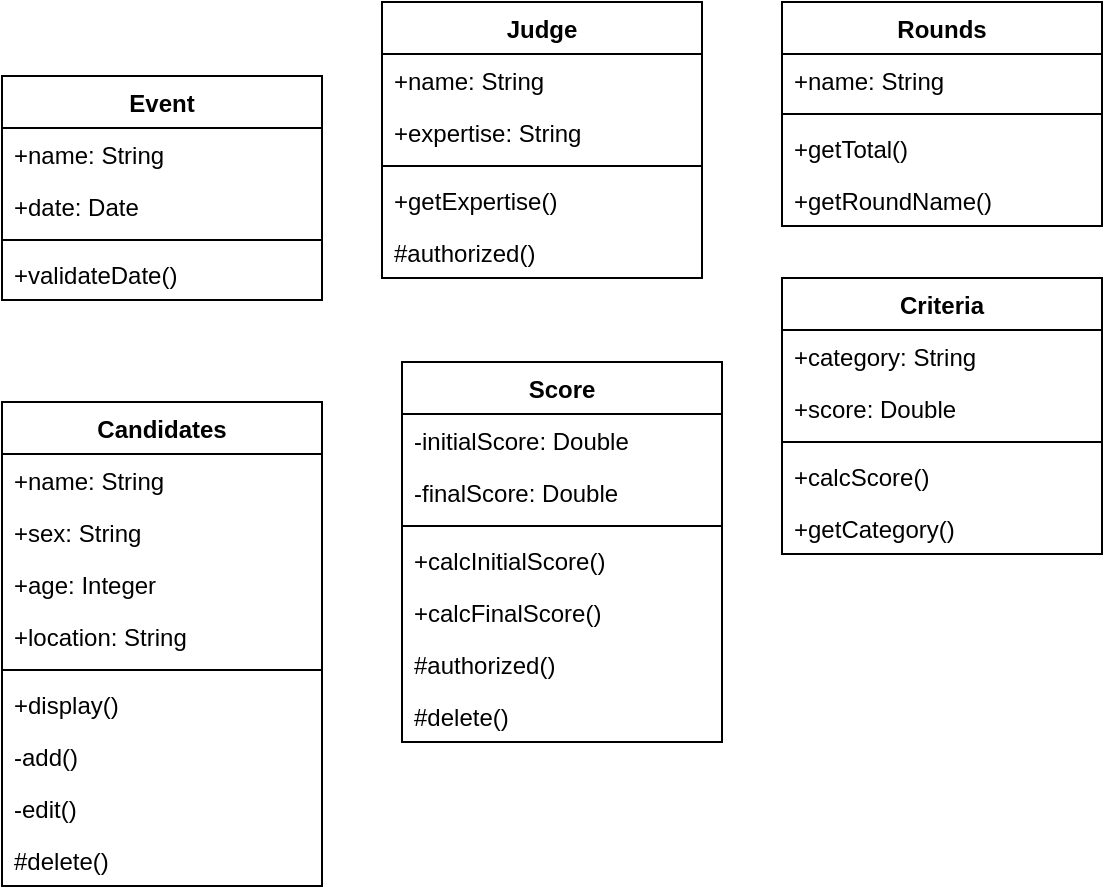<mxfile version="21.7.5" type="github">
  <diagram id="C5RBs43oDa-KdzZeNtuy" name="Page-1">
    <mxGraphModel dx="621" dy="525" grid="1" gridSize="10" guides="1" tooltips="1" connect="1" arrows="1" fold="1" page="1" pageScale="1" pageWidth="827" pageHeight="1169" math="0" shadow="0">
      <root>
        <mxCell id="WIyWlLk6GJQsqaUBKTNV-0" />
        <mxCell id="WIyWlLk6GJQsqaUBKTNV-1" parent="WIyWlLk6GJQsqaUBKTNV-0" />
        <mxCell id="4XFe6pfDzy5YcLh7HWTz-14" value="Criteria" style="swimlane;fontStyle=1;align=center;verticalAlign=top;childLayout=stackLayout;horizontal=1;startSize=26;horizontalStack=0;resizeParent=1;resizeParentMax=0;resizeLast=0;collapsible=1;marginBottom=0;whiteSpace=wrap;html=1;" vertex="1" parent="WIyWlLk6GJQsqaUBKTNV-1">
          <mxGeometry x="510" y="188" width="160" height="138" as="geometry" />
        </mxCell>
        <mxCell id="4XFe6pfDzy5YcLh7HWTz-15" value="+category: String" style="text;strokeColor=none;fillColor=none;align=left;verticalAlign=top;spacingLeft=4;spacingRight=4;overflow=hidden;rotatable=0;points=[[0,0.5],[1,0.5]];portConstraint=eastwest;whiteSpace=wrap;html=1;" vertex="1" parent="4XFe6pfDzy5YcLh7HWTz-14">
          <mxGeometry y="26" width="160" height="26" as="geometry" />
        </mxCell>
        <mxCell id="4XFe6pfDzy5YcLh7HWTz-50" value="+score: Double" style="text;strokeColor=none;fillColor=none;align=left;verticalAlign=top;spacingLeft=4;spacingRight=4;overflow=hidden;rotatable=0;points=[[0,0.5],[1,0.5]];portConstraint=eastwest;whiteSpace=wrap;html=1;" vertex="1" parent="4XFe6pfDzy5YcLh7HWTz-14">
          <mxGeometry y="52" width="160" height="26" as="geometry" />
        </mxCell>
        <mxCell id="4XFe6pfDzy5YcLh7HWTz-16" value="" style="line;strokeWidth=1;fillColor=none;align=left;verticalAlign=middle;spacingTop=-1;spacingLeft=3;spacingRight=3;rotatable=0;labelPosition=right;points=[];portConstraint=eastwest;strokeColor=inherit;" vertex="1" parent="4XFe6pfDzy5YcLh7HWTz-14">
          <mxGeometry y="78" width="160" height="8" as="geometry" />
        </mxCell>
        <mxCell id="4XFe6pfDzy5YcLh7HWTz-18" value="+calcScore()" style="text;align=left;verticalAlign=top;spacingLeft=4;spacingRight=4;overflow=hidden;rotatable=0;points=[[0,0.5],[1,0.5]];portConstraint=eastwest;" vertex="1" parent="4XFe6pfDzy5YcLh7HWTz-14">
          <mxGeometry y="86" width="160" height="26" as="geometry" />
        </mxCell>
        <mxCell id="4XFe6pfDzy5YcLh7HWTz-51" value="+getCategory()" style="text;strokeColor=none;fillColor=none;align=left;verticalAlign=top;spacingLeft=4;spacingRight=4;overflow=hidden;rotatable=0;points=[[0,0.5],[1,0.5]];portConstraint=eastwest;whiteSpace=wrap;html=1;" vertex="1" parent="4XFe6pfDzy5YcLh7HWTz-14">
          <mxGeometry y="112" width="160" height="26" as="geometry" />
        </mxCell>
        <mxCell id="4XFe6pfDzy5YcLh7HWTz-19" value="Candidates" style="swimlane;fontStyle=1;align=center;verticalAlign=top;childLayout=stackLayout;horizontal=1;startSize=26;horizontalStack=0;resizeParent=1;resizeParentMax=0;resizeLast=0;collapsible=1;marginBottom=0;whiteSpace=wrap;html=1;" vertex="1" parent="WIyWlLk6GJQsqaUBKTNV-1">
          <mxGeometry x="120" y="250" width="160" height="242" as="geometry" />
        </mxCell>
        <mxCell id="zkfFHV4jXpPFQw0GAbJ--7" value="+name: String" style="text;align=left;verticalAlign=top;spacingLeft=4;spacingRight=4;overflow=hidden;rotatable=0;points=[[0,0.5],[1,0.5]];portConstraint=eastwest;" parent="4XFe6pfDzy5YcLh7HWTz-19" vertex="1">
          <mxGeometry y="26" width="160" height="26" as="geometry" />
        </mxCell>
        <mxCell id="4XFe6pfDzy5YcLh7HWTz-9" value="+sex: String" style="text;strokeColor=none;fillColor=none;align=left;verticalAlign=top;spacingLeft=4;spacingRight=4;overflow=hidden;rotatable=0;points=[[0,0.5],[1,0.5]];portConstraint=eastwest;whiteSpace=wrap;html=1;" vertex="1" parent="4XFe6pfDzy5YcLh7HWTz-19">
          <mxGeometry y="52" width="160" height="26" as="geometry" />
        </mxCell>
        <mxCell id="4XFe6pfDzy5YcLh7HWTz-44" value="+age: Integer" style="text;strokeColor=none;fillColor=none;align=left;verticalAlign=top;spacingLeft=4;spacingRight=4;overflow=hidden;rotatable=0;points=[[0,0.5],[1,0.5]];portConstraint=eastwest;whiteSpace=wrap;html=1;" vertex="1" parent="4XFe6pfDzy5YcLh7HWTz-19">
          <mxGeometry y="78" width="160" height="26" as="geometry" />
        </mxCell>
        <mxCell id="zkfFHV4jXpPFQw0GAbJ--8" value="+location: String" style="text;align=left;verticalAlign=top;spacingLeft=4;spacingRight=4;overflow=hidden;rotatable=0;points=[[0,0.5],[1,0.5]];portConstraint=eastwest;rounded=0;shadow=0;html=0;" parent="4XFe6pfDzy5YcLh7HWTz-19" vertex="1">
          <mxGeometry y="104" width="160" height="26" as="geometry" />
        </mxCell>
        <mxCell id="4XFe6pfDzy5YcLh7HWTz-21" value="" style="line;strokeWidth=1;fillColor=none;align=left;verticalAlign=middle;spacingTop=-1;spacingLeft=3;spacingRight=3;rotatable=0;labelPosition=right;points=[];portConstraint=eastwest;strokeColor=inherit;" vertex="1" parent="4XFe6pfDzy5YcLh7HWTz-19">
          <mxGeometry y="130" width="160" height="8" as="geometry" />
        </mxCell>
        <mxCell id="zkfFHV4jXpPFQw0GAbJ--11" value="+display()" style="text;align=left;verticalAlign=top;spacingLeft=4;spacingRight=4;overflow=hidden;rotatable=0;points=[[0,0.5],[1,0.5]];portConstraint=eastwest;" parent="4XFe6pfDzy5YcLh7HWTz-19" vertex="1">
          <mxGeometry y="138" width="160" height="26" as="geometry" />
        </mxCell>
        <mxCell id="4XFe6pfDzy5YcLh7HWTz-11" value="-add()" style="text;strokeColor=none;fillColor=none;align=left;verticalAlign=top;spacingLeft=4;spacingRight=4;overflow=hidden;rotatable=0;points=[[0,0.5],[1,0.5]];portConstraint=eastwest;whiteSpace=wrap;html=1;" vertex="1" parent="4XFe6pfDzy5YcLh7HWTz-19">
          <mxGeometry y="164" width="160" height="26" as="geometry" />
        </mxCell>
        <mxCell id="4XFe6pfDzy5YcLh7HWTz-12" value="-edit()" style="text;strokeColor=none;fillColor=none;align=left;verticalAlign=top;spacingLeft=4;spacingRight=4;overflow=hidden;rotatable=0;points=[[0,0.5],[1,0.5]];portConstraint=eastwest;whiteSpace=wrap;html=1;" vertex="1" parent="4XFe6pfDzy5YcLh7HWTz-19">
          <mxGeometry y="190" width="160" height="26" as="geometry" />
        </mxCell>
        <mxCell id="4XFe6pfDzy5YcLh7HWTz-13" value="#delete()" style="text;strokeColor=none;fillColor=none;align=left;verticalAlign=top;spacingLeft=4;spacingRight=4;overflow=hidden;rotatable=0;points=[[0,0.5],[1,0.5]];portConstraint=eastwest;whiteSpace=wrap;html=1;" vertex="1" parent="4XFe6pfDzy5YcLh7HWTz-19">
          <mxGeometry y="216" width="160" height="26" as="geometry" />
        </mxCell>
        <mxCell id="4XFe6pfDzy5YcLh7HWTz-23" value="Score" style="swimlane;fontStyle=1;align=center;verticalAlign=top;childLayout=stackLayout;horizontal=1;startSize=26;horizontalStack=0;resizeParent=1;resizeParentMax=0;resizeLast=0;collapsible=1;marginBottom=0;whiteSpace=wrap;html=1;" vertex="1" parent="WIyWlLk6GJQsqaUBKTNV-1">
          <mxGeometry x="320" y="230" width="160" height="190" as="geometry" />
        </mxCell>
        <mxCell id="4XFe6pfDzy5YcLh7HWTz-46" value="-initialScore: Double" style="text;strokeColor=none;fillColor=none;align=left;verticalAlign=top;spacingLeft=4;spacingRight=4;overflow=hidden;rotatable=0;points=[[0,0.5],[1,0.5]];portConstraint=eastwest;whiteSpace=wrap;html=1;" vertex="1" parent="4XFe6pfDzy5YcLh7HWTz-23">
          <mxGeometry y="26" width="160" height="26" as="geometry" />
        </mxCell>
        <mxCell id="4XFe6pfDzy5YcLh7HWTz-6" value="-finalScore: Double" style="text;strokeColor=none;fillColor=none;align=left;verticalAlign=top;spacingLeft=4;spacingRight=4;overflow=hidden;rotatable=0;points=[[0,0.5],[1,0.5]];portConstraint=eastwest;whiteSpace=wrap;html=1;" vertex="1" parent="4XFe6pfDzy5YcLh7HWTz-23">
          <mxGeometry y="52" width="160" height="26" as="geometry" />
        </mxCell>
        <mxCell id="4XFe6pfDzy5YcLh7HWTz-25" value="" style="line;strokeWidth=1;fillColor=none;align=left;verticalAlign=middle;spacingTop=-1;spacingLeft=3;spacingRight=3;rotatable=0;labelPosition=right;points=[];portConstraint=eastwest;strokeColor=inherit;" vertex="1" parent="4XFe6pfDzy5YcLh7HWTz-23">
          <mxGeometry y="78" width="160" height="8" as="geometry" />
        </mxCell>
        <mxCell id="4XFe6pfDzy5YcLh7HWTz-29" value="+calcInitialScore()" style="text;align=left;verticalAlign=top;spacingLeft=4;spacingRight=4;overflow=hidden;rotatable=0;points=[[0,0.5],[1,0.5]];portConstraint=eastwest;" vertex="1" parent="4XFe6pfDzy5YcLh7HWTz-23">
          <mxGeometry y="86" width="160" height="26" as="geometry" />
        </mxCell>
        <mxCell id="4XFe6pfDzy5YcLh7HWTz-47" value="+calcFinalScore()" style="text;strokeColor=none;fillColor=none;align=left;verticalAlign=top;spacingLeft=4;spacingRight=4;overflow=hidden;rotatable=0;points=[[0,0.5],[1,0.5]];portConstraint=eastwest;whiteSpace=wrap;html=1;" vertex="1" parent="4XFe6pfDzy5YcLh7HWTz-23">
          <mxGeometry y="112" width="160" height="26" as="geometry" />
        </mxCell>
        <mxCell id="4XFe6pfDzy5YcLh7HWTz-45" value="#authorized()" style="text;strokeColor=none;fillColor=none;align=left;verticalAlign=top;spacingLeft=4;spacingRight=4;overflow=hidden;rotatable=0;points=[[0,0.5],[1,0.5]];portConstraint=eastwest;whiteSpace=wrap;html=1;" vertex="1" parent="4XFe6pfDzy5YcLh7HWTz-23">
          <mxGeometry y="138" width="160" height="26" as="geometry" />
        </mxCell>
        <mxCell id="4XFe6pfDzy5YcLh7HWTz-30" value="#delete()" style="text;strokeColor=none;fillColor=none;align=left;verticalAlign=top;spacingLeft=4;spacingRight=4;overflow=hidden;rotatable=0;points=[[0,0.5],[1,0.5]];portConstraint=eastwest;whiteSpace=wrap;html=1;" vertex="1" parent="4XFe6pfDzy5YcLh7HWTz-23">
          <mxGeometry y="164" width="160" height="26" as="geometry" />
        </mxCell>
        <mxCell id="4XFe6pfDzy5YcLh7HWTz-31" value="Event" style="swimlane;fontStyle=1;align=center;verticalAlign=top;childLayout=stackLayout;horizontal=1;startSize=26;horizontalStack=0;resizeParent=1;resizeParentMax=0;resizeLast=0;collapsible=1;marginBottom=0;whiteSpace=wrap;html=1;" vertex="1" parent="WIyWlLk6GJQsqaUBKTNV-1">
          <mxGeometry x="120" y="87" width="160" height="112" as="geometry" />
        </mxCell>
        <mxCell id="zkfFHV4jXpPFQw0GAbJ--1" value="+name: String" style="text;align=left;verticalAlign=top;spacingLeft=4;spacingRight=4;overflow=hidden;rotatable=0;points=[[0,0.5],[1,0.5]];portConstraint=eastwest;" parent="4XFe6pfDzy5YcLh7HWTz-31" vertex="1">
          <mxGeometry y="26" width="160" height="26" as="geometry" />
        </mxCell>
        <mxCell id="zkfFHV4jXpPFQw0GAbJ--2" value="+date: Date" style="text;align=left;verticalAlign=top;spacingLeft=4;spacingRight=4;overflow=hidden;rotatable=0;points=[[0,0.5],[1,0.5]];portConstraint=eastwest;rounded=0;shadow=0;html=0;" parent="4XFe6pfDzy5YcLh7HWTz-31" vertex="1">
          <mxGeometry y="52" width="160" height="26" as="geometry" />
        </mxCell>
        <mxCell id="4XFe6pfDzy5YcLh7HWTz-33" value="" style="line;strokeWidth=1;fillColor=none;align=left;verticalAlign=middle;spacingTop=-1;spacingLeft=3;spacingRight=3;rotatable=0;labelPosition=right;points=[];portConstraint=eastwest;strokeColor=inherit;" vertex="1" parent="4XFe6pfDzy5YcLh7HWTz-31">
          <mxGeometry y="78" width="160" height="8" as="geometry" />
        </mxCell>
        <mxCell id="4XFe6pfDzy5YcLh7HWTz-35" value="+validateDate()" style="text;align=left;verticalAlign=top;spacingLeft=4;spacingRight=4;overflow=hidden;rotatable=0;points=[[0,0.5],[1,0.5]];portConstraint=eastwest;" vertex="1" parent="4XFe6pfDzy5YcLh7HWTz-31">
          <mxGeometry y="86" width="160" height="26" as="geometry" />
        </mxCell>
        <mxCell id="4XFe6pfDzy5YcLh7HWTz-36" value="Judge" style="swimlane;fontStyle=1;align=center;verticalAlign=top;childLayout=stackLayout;horizontal=1;startSize=26;horizontalStack=0;resizeParent=1;resizeParentMax=0;resizeLast=0;collapsible=1;marginBottom=0;whiteSpace=wrap;html=1;" vertex="1" parent="WIyWlLk6GJQsqaUBKTNV-1">
          <mxGeometry x="310" y="50" width="160" height="138" as="geometry" />
        </mxCell>
        <mxCell id="zkfFHV4jXpPFQw0GAbJ--14" value="+name: String" style="text;align=left;verticalAlign=top;spacingLeft=4;spacingRight=4;overflow=hidden;rotatable=0;points=[[0,0.5],[1,0.5]];portConstraint=eastwest;" parent="4XFe6pfDzy5YcLh7HWTz-36" vertex="1">
          <mxGeometry y="26" width="160" height="26" as="geometry" />
        </mxCell>
        <mxCell id="4XFe6pfDzy5YcLh7HWTz-8" value="+expertise: String" style="text;strokeColor=none;fillColor=none;align=left;verticalAlign=top;spacingLeft=4;spacingRight=4;overflow=hidden;rotatable=0;points=[[0,0.5],[1,0.5]];portConstraint=eastwest;whiteSpace=wrap;html=1;" vertex="1" parent="4XFe6pfDzy5YcLh7HWTz-36">
          <mxGeometry y="52" width="160" height="26" as="geometry" />
        </mxCell>
        <mxCell id="4XFe6pfDzy5YcLh7HWTz-38" value="" style="line;strokeWidth=1;fillColor=none;align=left;verticalAlign=middle;spacingTop=-1;spacingLeft=3;spacingRight=3;rotatable=0;labelPosition=right;points=[];portConstraint=eastwest;strokeColor=inherit;" vertex="1" parent="4XFe6pfDzy5YcLh7HWTz-36">
          <mxGeometry y="78" width="160" height="8" as="geometry" />
        </mxCell>
        <mxCell id="4XFe6pfDzy5YcLh7HWTz-39" value="+getExpertise()" style="text;strokeColor=none;fillColor=none;align=left;verticalAlign=top;spacingLeft=4;spacingRight=4;overflow=hidden;rotatable=0;points=[[0,0.5],[1,0.5]];portConstraint=eastwest;whiteSpace=wrap;html=1;" vertex="1" parent="4XFe6pfDzy5YcLh7HWTz-36">
          <mxGeometry y="86" width="160" height="26" as="geometry" />
        </mxCell>
        <mxCell id="4XFe6pfDzy5YcLh7HWTz-49" value="#authorized()" style="text;strokeColor=none;fillColor=none;align=left;verticalAlign=top;spacingLeft=4;spacingRight=4;overflow=hidden;rotatable=0;points=[[0,0.5],[1,0.5]];portConstraint=eastwest;whiteSpace=wrap;html=1;" vertex="1" parent="4XFe6pfDzy5YcLh7HWTz-36">
          <mxGeometry y="112" width="160" height="26" as="geometry" />
        </mxCell>
        <mxCell id="4XFe6pfDzy5YcLh7HWTz-40" value="Rounds" style="swimlane;fontStyle=1;align=center;verticalAlign=top;childLayout=stackLayout;horizontal=1;startSize=26;horizontalStack=0;resizeParent=1;resizeParentMax=0;resizeLast=0;collapsible=1;marginBottom=0;whiteSpace=wrap;html=1;" vertex="1" parent="WIyWlLk6GJQsqaUBKTNV-1">
          <mxGeometry x="510" y="50" width="160" height="112" as="geometry" />
        </mxCell>
        <mxCell id="zkfFHV4jXpPFQw0GAbJ--20" value="+name: String" style="text;align=left;verticalAlign=top;spacingLeft=4;spacingRight=4;overflow=hidden;rotatable=0;points=[[0,0.5],[1,0.5]];portConstraint=eastwest;rounded=0;shadow=0;html=0;" parent="4XFe6pfDzy5YcLh7HWTz-40" vertex="1">
          <mxGeometry y="26" width="160" height="26" as="geometry" />
        </mxCell>
        <mxCell id="4XFe6pfDzy5YcLh7HWTz-42" value="" style="line;strokeWidth=1;fillColor=none;align=left;verticalAlign=middle;spacingTop=-1;spacingLeft=3;spacingRight=3;rotatable=0;labelPosition=right;points=[];portConstraint=eastwest;strokeColor=inherit;" vertex="1" parent="4XFe6pfDzy5YcLh7HWTz-40">
          <mxGeometry y="52" width="160" height="8" as="geometry" />
        </mxCell>
        <mxCell id="4XFe6pfDzy5YcLh7HWTz-48" value="+getTotal()" style="text;strokeColor=none;fillColor=none;align=left;verticalAlign=top;spacingLeft=4;spacingRight=4;overflow=hidden;rotatable=0;points=[[0,0.5],[1,0.5]];portConstraint=eastwest;whiteSpace=wrap;html=1;" vertex="1" parent="4XFe6pfDzy5YcLh7HWTz-40">
          <mxGeometry y="60" width="160" height="26" as="geometry" />
        </mxCell>
        <mxCell id="4XFe6pfDzy5YcLh7HWTz-43" value="+getRoundName()" style="text;strokeColor=none;fillColor=none;align=left;verticalAlign=top;spacingLeft=4;spacingRight=4;overflow=hidden;rotatable=0;points=[[0,0.5],[1,0.5]];portConstraint=eastwest;whiteSpace=wrap;html=1;" vertex="1" parent="4XFe6pfDzy5YcLh7HWTz-40">
          <mxGeometry y="86" width="160" height="26" as="geometry" />
        </mxCell>
      </root>
    </mxGraphModel>
  </diagram>
</mxfile>
